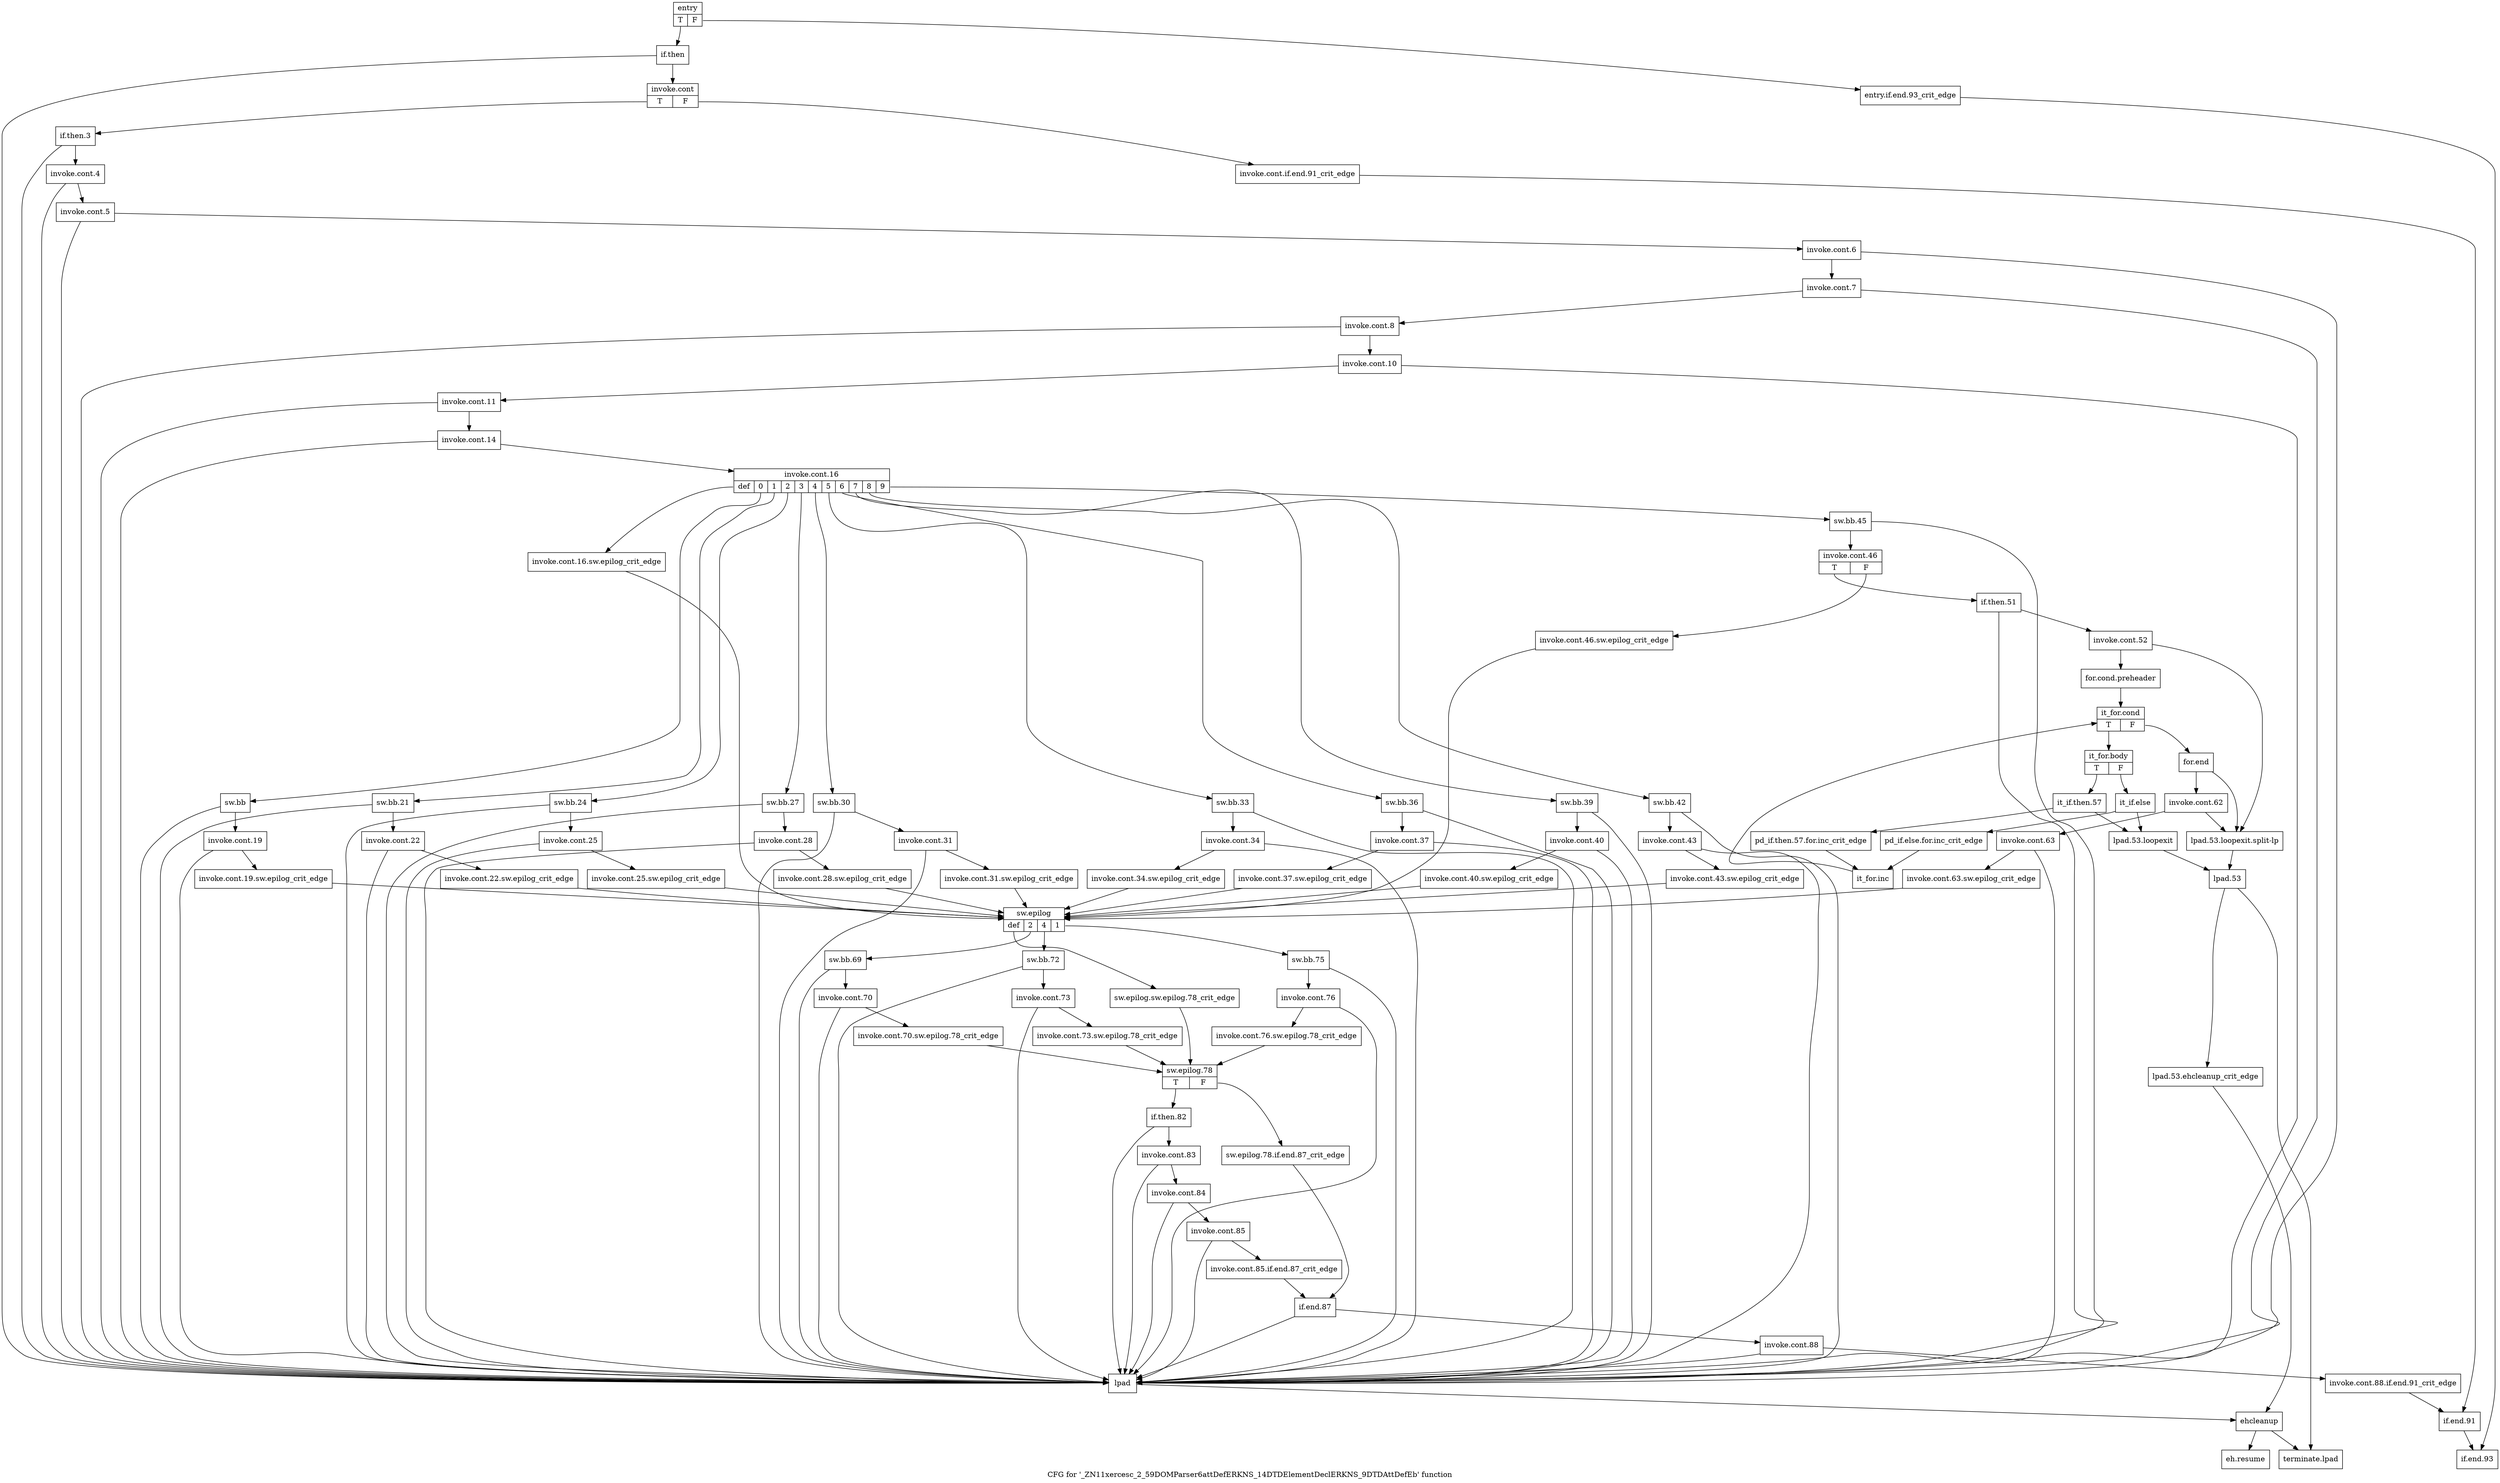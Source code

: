 digraph "CFG for '_ZN11xercesc_2_59DOMParser6attDefERKNS_14DTDElementDeclERKNS_9DTDAttDefEb' function" {
	label="CFG for '_ZN11xercesc_2_59DOMParser6attDefERKNS_14DTDElementDeclERKNS_9DTDAttDefEb' function";

	Node0x2d451b0 [shape=record,label="{entry|{<s0>T|<s1>F}}"];
	Node0x2d451b0:s0 -> Node0x2d45250;
	Node0x2d451b0:s1 -> Node0x2d45200;
	Node0x2d45200 [shape=record,label="{entry.if.end.93_crit_edge}"];
	Node0x2d45200 -> Node0x2d46d30;
	Node0x2d45250 [shape=record,label="{if.then}"];
	Node0x2d45250 -> Node0x2d452a0;
	Node0x2d45250 -> Node0x2d456b0;
	Node0x2d452a0 [shape=record,label="{invoke.cont|{<s0>T|<s1>F}}"];
	Node0x2d452a0:s0 -> Node0x2d45340;
	Node0x2d452a0:s1 -> Node0x2d452f0;
	Node0x2d452f0 [shape=record,label="{invoke.cont.if.end.91_crit_edge}"];
	Node0x2d452f0 -> Node0x2d46c90;
	Node0x2d45340 [shape=record,label="{if.then.3}"];
	Node0x2d45340 -> Node0x2d45390;
	Node0x2d45340 -> Node0x2d456b0;
	Node0x2d45390 [shape=record,label="{invoke.cont.4}"];
	Node0x2d45390 -> Node0x2d453e0;
	Node0x2d45390 -> Node0x2d456b0;
	Node0x2d453e0 [shape=record,label="{invoke.cont.5}"];
	Node0x2d453e0 -> Node0x2d45430;
	Node0x2d453e0 -> Node0x2d456b0;
	Node0x2d45430 [shape=record,label="{invoke.cont.6}"];
	Node0x2d45430 -> Node0x2d45480;
	Node0x2d45430 -> Node0x2d456b0;
	Node0x2d45480 [shape=record,label="{invoke.cont.7}"];
	Node0x2d45480 -> Node0x2d454d0;
	Node0x2d45480 -> Node0x2d456b0;
	Node0x2d454d0 [shape=record,label="{invoke.cont.8}"];
	Node0x2d454d0 -> Node0x2d45520;
	Node0x2d454d0 -> Node0x2d456b0;
	Node0x2d45520 [shape=record,label="{invoke.cont.10}"];
	Node0x2d45520 -> Node0x2d45570;
	Node0x2d45520 -> Node0x2d456b0;
	Node0x2d45570 [shape=record,label="{invoke.cont.11}"];
	Node0x2d45570 -> Node0x2d455c0;
	Node0x2d45570 -> Node0x2d456b0;
	Node0x2d455c0 [shape=record,label="{invoke.cont.14}"];
	Node0x2d455c0 -> Node0x2d45610;
	Node0x2d455c0 -> Node0x2d456b0;
	Node0x2d45610 [shape=record,label="{invoke.cont.16|{<s0>def|<s1>0|<s2>1|<s3>2|<s4>3|<s5>4|<s6>5|<s7>6|<s8>7|<s9>8|<s10>9}}"];
	Node0x2d45610:s0 -> Node0x2d45660;
	Node0x2d45610:s1 -> Node0x2d45700;
	Node0x2d45610:s2 -> Node0x2d457f0;
	Node0x2d45610:s3 -> Node0x2d458e0;
	Node0x2d45610:s4 -> Node0x2d459d0;
	Node0x2d45610:s5 -> Node0x2d45ac0;
	Node0x2d45610:s6 -> Node0x2d45bb0;
	Node0x2d45610:s7 -> Node0x2d45ca0;
	Node0x2d45610:s8 -> Node0x2d45d90;
	Node0x2d45610:s9 -> Node0x2d45e80;
	Node0x2d45610:s10 -> Node0x2d45f70;
	Node0x2d45660 [shape=record,label="{invoke.cont.16.sw.epilog_crit_edge}"];
	Node0x2d45660 -> Node0x2d46600;
	Node0x2d456b0 [shape=record,label="{lpad}"];
	Node0x2d456b0 -> Node0x2d46ce0;
	Node0x2d45700 [shape=record,label="{sw.bb}"];
	Node0x2d45700 -> Node0x2d45750;
	Node0x2d45700 -> Node0x2d456b0;
	Node0x2d45750 [shape=record,label="{invoke.cont.19}"];
	Node0x2d45750 -> Node0x2d457a0;
	Node0x2d45750 -> Node0x2d456b0;
	Node0x2d457a0 [shape=record,label="{invoke.cont.19.sw.epilog_crit_edge}"];
	Node0x2d457a0 -> Node0x2d46600;
	Node0x2d457f0 [shape=record,label="{sw.bb.21}"];
	Node0x2d457f0 -> Node0x2d45840;
	Node0x2d457f0 -> Node0x2d456b0;
	Node0x2d45840 [shape=record,label="{invoke.cont.22}"];
	Node0x2d45840 -> Node0x2d45890;
	Node0x2d45840 -> Node0x2d456b0;
	Node0x2d45890 [shape=record,label="{invoke.cont.22.sw.epilog_crit_edge}"];
	Node0x2d45890 -> Node0x2d46600;
	Node0x2d458e0 [shape=record,label="{sw.bb.24}"];
	Node0x2d458e0 -> Node0x2d45930;
	Node0x2d458e0 -> Node0x2d456b0;
	Node0x2d45930 [shape=record,label="{invoke.cont.25}"];
	Node0x2d45930 -> Node0x2d45980;
	Node0x2d45930 -> Node0x2d456b0;
	Node0x2d45980 [shape=record,label="{invoke.cont.25.sw.epilog_crit_edge}"];
	Node0x2d45980 -> Node0x2d46600;
	Node0x2d459d0 [shape=record,label="{sw.bb.27}"];
	Node0x2d459d0 -> Node0x2d45a20;
	Node0x2d459d0 -> Node0x2d456b0;
	Node0x2d45a20 [shape=record,label="{invoke.cont.28}"];
	Node0x2d45a20 -> Node0x2d45a70;
	Node0x2d45a20 -> Node0x2d456b0;
	Node0x2d45a70 [shape=record,label="{invoke.cont.28.sw.epilog_crit_edge}"];
	Node0x2d45a70 -> Node0x2d46600;
	Node0x2d45ac0 [shape=record,label="{sw.bb.30}"];
	Node0x2d45ac0 -> Node0x2d45b10;
	Node0x2d45ac0 -> Node0x2d456b0;
	Node0x2d45b10 [shape=record,label="{invoke.cont.31}"];
	Node0x2d45b10 -> Node0x2d45b60;
	Node0x2d45b10 -> Node0x2d456b0;
	Node0x2d45b60 [shape=record,label="{invoke.cont.31.sw.epilog_crit_edge}"];
	Node0x2d45b60 -> Node0x2d46600;
	Node0x2d45bb0 [shape=record,label="{sw.bb.33}"];
	Node0x2d45bb0 -> Node0x2d45c00;
	Node0x2d45bb0 -> Node0x2d456b0;
	Node0x2d45c00 [shape=record,label="{invoke.cont.34}"];
	Node0x2d45c00 -> Node0x2d45c50;
	Node0x2d45c00 -> Node0x2d456b0;
	Node0x2d45c50 [shape=record,label="{invoke.cont.34.sw.epilog_crit_edge}"];
	Node0x2d45c50 -> Node0x2d46600;
	Node0x2d45ca0 [shape=record,label="{sw.bb.36}"];
	Node0x2d45ca0 -> Node0x2d45cf0;
	Node0x2d45ca0 -> Node0x2d456b0;
	Node0x2d45cf0 [shape=record,label="{invoke.cont.37}"];
	Node0x2d45cf0 -> Node0x2d45d40;
	Node0x2d45cf0 -> Node0x2d456b0;
	Node0x2d45d40 [shape=record,label="{invoke.cont.37.sw.epilog_crit_edge}"];
	Node0x2d45d40 -> Node0x2d46600;
	Node0x2d45d90 [shape=record,label="{sw.bb.39}"];
	Node0x2d45d90 -> Node0x2d45de0;
	Node0x2d45d90 -> Node0x2d456b0;
	Node0x2d45de0 [shape=record,label="{invoke.cont.40}"];
	Node0x2d45de0 -> Node0x2d45e30;
	Node0x2d45de0 -> Node0x2d456b0;
	Node0x2d45e30 [shape=record,label="{invoke.cont.40.sw.epilog_crit_edge}"];
	Node0x2d45e30 -> Node0x2d46600;
	Node0x2d45e80 [shape=record,label="{sw.bb.42}"];
	Node0x2d45e80 -> Node0x2d45ed0;
	Node0x2d45e80 -> Node0x2d456b0;
	Node0x2d45ed0 [shape=record,label="{invoke.cont.43}"];
	Node0x2d45ed0 -> Node0x2d45f20;
	Node0x2d45ed0 -> Node0x2d456b0;
	Node0x2d45f20 [shape=record,label="{invoke.cont.43.sw.epilog_crit_edge}"];
	Node0x2d45f20 -> Node0x2d46600;
	Node0x2d45f70 [shape=record,label="{sw.bb.45}"];
	Node0x2d45f70 -> Node0x2d45fc0;
	Node0x2d45f70 -> Node0x2d456b0;
	Node0x2d45fc0 [shape=record,label="{invoke.cont.46|{<s0>T|<s1>F}}"];
	Node0x2d45fc0:s0 -> Node0x2d46060;
	Node0x2d45fc0:s1 -> Node0x2d46010;
	Node0x2d46010 [shape=record,label="{invoke.cont.46.sw.epilog_crit_edge}"];
	Node0x2d46010 -> Node0x2d46600;
	Node0x2d46060 [shape=record,label="{if.then.51}"];
	Node0x2d46060 -> Node0x2d460b0;
	Node0x2d46060 -> Node0x2d456b0;
	Node0x2d460b0 [shape=record,label="{invoke.cont.52}"];
	Node0x2d460b0 -> Node0x2d46100;
	Node0x2d460b0 -> Node0x2d462e0;
	Node0x2d46100 [shape=record,label="{for.cond.preheader}"];
	Node0x2d46100 -> Node0x2d46150;
	Node0x2d46150 [shape=record,label="{it_for.cond|{<s0>T|<s1>F}}"];
	Node0x2d46150:s0 -> Node0x2d461a0;
	Node0x2d46150:s1 -> Node0x2d464c0;
	Node0x2d461a0 [shape=record,label="{it_for.body|{<s0>T|<s1>F}}"];
	Node0x2d461a0:s0 -> Node0x2d461f0;
	Node0x2d461a0:s1 -> Node0x2d463d0;
	Node0x2d461f0 [shape=record,label="{it_if.then.57}"];
	Node0x2d461f0 -> Node0x2d46240;
	Node0x2d461f0 -> Node0x2d46290;
	Node0x2d46240 [shape=record,label="{pd_if.then.57.for.inc_crit_edge}"];
	Node0x2d46240 -> Node0x2d46470;
	Node0x2d46290 [shape=record,label="{lpad.53.loopexit}"];
	Node0x2d46290 -> Node0x2d46330;
	Node0x2d462e0 [shape=record,label="{lpad.53.loopexit.split-lp}"];
	Node0x2d462e0 -> Node0x2d46330;
	Node0x2d46330 [shape=record,label="{lpad.53}"];
	Node0x2d46330 -> Node0x2d46380;
	Node0x2d46330 -> Node0x2d46dd0;
	Node0x2d46380 [shape=record,label="{lpad.53.ehcleanup_crit_edge}"];
	Node0x2d46380 -> Node0x2d46ce0;
	Node0x2d463d0 [shape=record,label="{it_if.else}"];
	Node0x2d463d0 -> Node0x2d46420;
	Node0x2d463d0 -> Node0x2d46290;
	Node0x2d46420 [shape=record,label="{pd_if.else.for.inc_crit_edge}"];
	Node0x2d46420 -> Node0x2d46470;
	Node0x2d46470 [shape=record,label="{it_for.inc}"];
	Node0x2d46470 -> Node0x2d46150;
	Node0x2d464c0 [shape=record,label="{for.end}"];
	Node0x2d464c0 -> Node0x2d46510;
	Node0x2d464c0 -> Node0x2d462e0;
	Node0x2d46510 [shape=record,label="{invoke.cont.62}"];
	Node0x2d46510 -> Node0x2d46560;
	Node0x2d46510 -> Node0x2d462e0;
	Node0x2d46560 [shape=record,label="{invoke.cont.63}"];
	Node0x2d46560 -> Node0x2d465b0;
	Node0x2d46560 -> Node0x2d456b0;
	Node0x2d465b0 [shape=record,label="{invoke.cont.63.sw.epilog_crit_edge}"];
	Node0x2d465b0 -> Node0x2d46600;
	Node0x2d46600 [shape=record,label="{sw.epilog|{<s0>def|<s1>2|<s2>4|<s3>1}}"];
	Node0x2d46600:s0 -> Node0x2d46650;
	Node0x2d46600:s1 -> Node0x2d466a0;
	Node0x2d46600:s2 -> Node0x2d46790;
	Node0x2d46600:s3 -> Node0x2d46880;
	Node0x2d46650 [shape=record,label="{sw.epilog.sw.epilog.78_crit_edge}"];
	Node0x2d46650 -> Node0x2d46970;
	Node0x2d466a0 [shape=record,label="{sw.bb.69}"];
	Node0x2d466a0 -> Node0x2d466f0;
	Node0x2d466a0 -> Node0x2d456b0;
	Node0x2d466f0 [shape=record,label="{invoke.cont.70}"];
	Node0x2d466f0 -> Node0x2d46740;
	Node0x2d466f0 -> Node0x2d456b0;
	Node0x2d46740 [shape=record,label="{invoke.cont.70.sw.epilog.78_crit_edge}"];
	Node0x2d46740 -> Node0x2d46970;
	Node0x2d46790 [shape=record,label="{sw.bb.72}"];
	Node0x2d46790 -> Node0x2d467e0;
	Node0x2d46790 -> Node0x2d456b0;
	Node0x2d467e0 [shape=record,label="{invoke.cont.73}"];
	Node0x2d467e0 -> Node0x2d46830;
	Node0x2d467e0 -> Node0x2d456b0;
	Node0x2d46830 [shape=record,label="{invoke.cont.73.sw.epilog.78_crit_edge}"];
	Node0x2d46830 -> Node0x2d46970;
	Node0x2d46880 [shape=record,label="{sw.bb.75}"];
	Node0x2d46880 -> Node0x2d468d0;
	Node0x2d46880 -> Node0x2d456b0;
	Node0x2d468d0 [shape=record,label="{invoke.cont.76}"];
	Node0x2d468d0 -> Node0x2d46920;
	Node0x2d468d0 -> Node0x2d456b0;
	Node0x2d46920 [shape=record,label="{invoke.cont.76.sw.epilog.78_crit_edge}"];
	Node0x2d46920 -> Node0x2d46970;
	Node0x2d46970 [shape=record,label="{sw.epilog.78|{<s0>T|<s1>F}}"];
	Node0x2d46970:s0 -> Node0x2d46a10;
	Node0x2d46970:s1 -> Node0x2d469c0;
	Node0x2d469c0 [shape=record,label="{sw.epilog.78.if.end.87_crit_edge}"];
	Node0x2d469c0 -> Node0x2d46ba0;
	Node0x2d46a10 [shape=record,label="{if.then.82}"];
	Node0x2d46a10 -> Node0x2d46a60;
	Node0x2d46a10 -> Node0x2d456b0;
	Node0x2d46a60 [shape=record,label="{invoke.cont.83}"];
	Node0x2d46a60 -> Node0x2d46ab0;
	Node0x2d46a60 -> Node0x2d456b0;
	Node0x2d46ab0 [shape=record,label="{invoke.cont.84}"];
	Node0x2d46ab0 -> Node0x2d46b00;
	Node0x2d46ab0 -> Node0x2d456b0;
	Node0x2d46b00 [shape=record,label="{invoke.cont.85}"];
	Node0x2d46b00 -> Node0x2d46b50;
	Node0x2d46b00 -> Node0x2d456b0;
	Node0x2d46b50 [shape=record,label="{invoke.cont.85.if.end.87_crit_edge}"];
	Node0x2d46b50 -> Node0x2d46ba0;
	Node0x2d46ba0 [shape=record,label="{if.end.87}"];
	Node0x2d46ba0 -> Node0x2d46bf0;
	Node0x2d46ba0 -> Node0x2d456b0;
	Node0x2d46bf0 [shape=record,label="{invoke.cont.88}"];
	Node0x2d46bf0 -> Node0x2d46c40;
	Node0x2d46bf0 -> Node0x2d456b0;
	Node0x2d46c40 [shape=record,label="{invoke.cont.88.if.end.91_crit_edge}"];
	Node0x2d46c40 -> Node0x2d46c90;
	Node0x2d46c90 [shape=record,label="{if.end.91}"];
	Node0x2d46c90 -> Node0x2d46d30;
	Node0x2d46ce0 [shape=record,label="{ehcleanup}"];
	Node0x2d46ce0 -> Node0x2d46d80;
	Node0x2d46ce0 -> Node0x2d46dd0;
	Node0x2d46d30 [shape=record,label="{if.end.93}"];
	Node0x2d46d80 [shape=record,label="{eh.resume}"];
	Node0x2d46dd0 [shape=record,label="{terminate.lpad}"];
}
